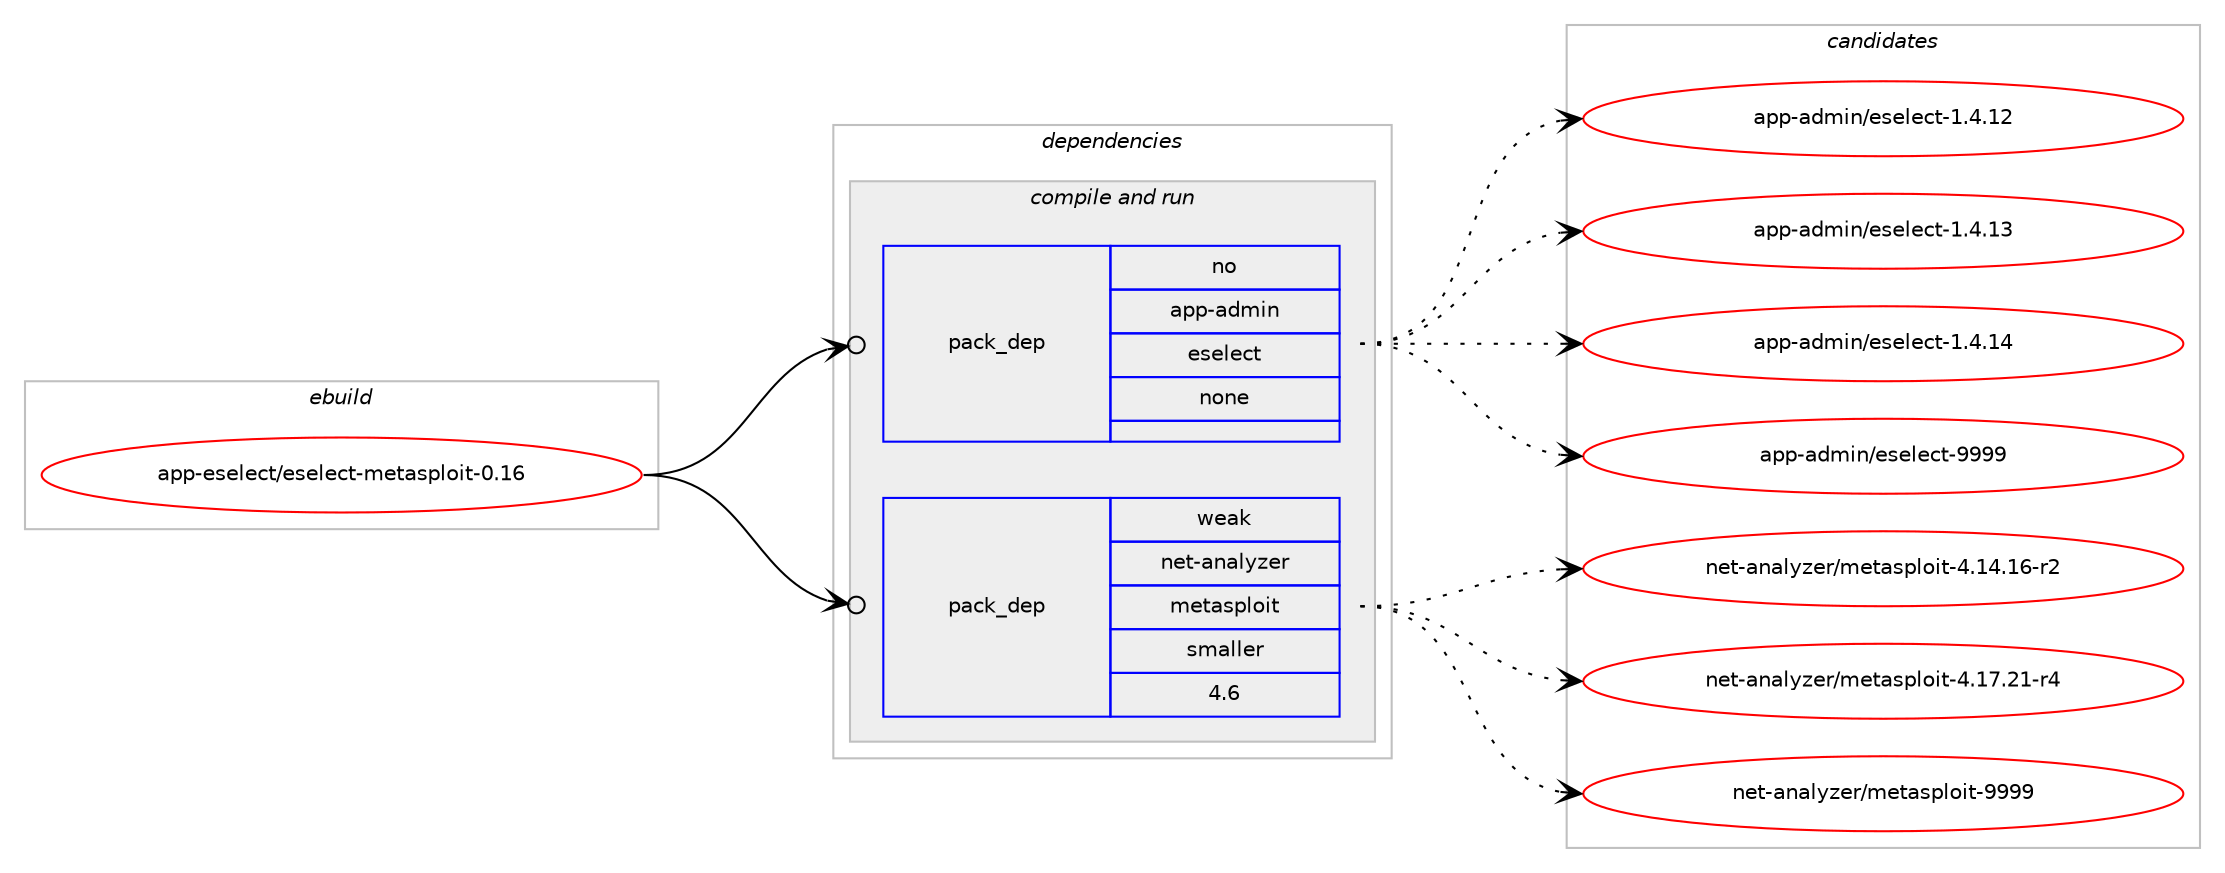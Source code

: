 digraph prolog {

# *************
# Graph options
# *************

newrank=true;
concentrate=true;
compound=true;
graph [rankdir=LR,fontname=Helvetica,fontsize=10,ranksep=1.5];#, ranksep=2.5, nodesep=0.2];
edge  [arrowhead=vee];
node  [fontname=Helvetica,fontsize=10];

# **********
# The ebuild
# **********

subgraph cluster_leftcol {
color=gray;
rank=same;
label=<<i>ebuild</i>>;
id [label="app-eselect/eselect-metasploit-0.16", color=red, width=4, href="../app-eselect/eselect-metasploit-0.16.svg"];
}

# ****************
# The dependencies
# ****************

subgraph cluster_midcol {
color=gray;
label=<<i>dependencies</i>>;
subgraph cluster_compile {
fillcolor="#eeeeee";
style=filled;
label=<<i>compile</i>>;
}
subgraph cluster_compileandrun {
fillcolor="#eeeeee";
style=filled;
label=<<i>compile and run</i>>;
subgraph pack921219 {
dependency1293604 [label=<<TABLE BORDER="0" CELLBORDER="1" CELLSPACING="0" CELLPADDING="4" WIDTH="220"><TR><TD ROWSPAN="6" CELLPADDING="30">pack_dep</TD></TR><TR><TD WIDTH="110">no</TD></TR><TR><TD>app-admin</TD></TR><TR><TD>eselect</TD></TR><TR><TD>none</TD></TR><TR><TD></TD></TR></TABLE>>, shape=none, color=blue];
}
id:e -> dependency1293604:w [weight=20,style="solid",arrowhead="odotvee"];
subgraph pack921220 {
dependency1293605 [label=<<TABLE BORDER="0" CELLBORDER="1" CELLSPACING="0" CELLPADDING="4" WIDTH="220"><TR><TD ROWSPAN="6" CELLPADDING="30">pack_dep</TD></TR><TR><TD WIDTH="110">weak</TD></TR><TR><TD>net-analyzer</TD></TR><TR><TD>metasploit</TD></TR><TR><TD>smaller</TD></TR><TR><TD>4.6</TD></TR></TABLE>>, shape=none, color=blue];
}
id:e -> dependency1293605:w [weight=20,style="solid",arrowhead="odotvee"];
}
subgraph cluster_run {
fillcolor="#eeeeee";
style=filled;
label=<<i>run</i>>;
}
}

# **************
# The candidates
# **************

subgraph cluster_choices {
rank=same;
color=gray;
label=<<i>candidates</i>>;

subgraph choice921219 {
color=black;
nodesep=1;
choice971121124597100109105110471011151011081019911645494652464950 [label="app-admin/eselect-1.4.12", color=red, width=4,href="../app-admin/eselect-1.4.12.svg"];
choice971121124597100109105110471011151011081019911645494652464951 [label="app-admin/eselect-1.4.13", color=red, width=4,href="../app-admin/eselect-1.4.13.svg"];
choice971121124597100109105110471011151011081019911645494652464952 [label="app-admin/eselect-1.4.14", color=red, width=4,href="../app-admin/eselect-1.4.14.svg"];
choice97112112459710010910511047101115101108101991164557575757 [label="app-admin/eselect-9999", color=red, width=4,href="../app-admin/eselect-9999.svg"];
dependency1293604:e -> choice971121124597100109105110471011151011081019911645494652464950:w [style=dotted,weight="100"];
dependency1293604:e -> choice971121124597100109105110471011151011081019911645494652464951:w [style=dotted,weight="100"];
dependency1293604:e -> choice971121124597100109105110471011151011081019911645494652464952:w [style=dotted,weight="100"];
dependency1293604:e -> choice97112112459710010910511047101115101108101991164557575757:w [style=dotted,weight="100"];
}
subgraph choice921220 {
color=black;
nodesep=1;
choice110101116459711097108121122101114471091011169711511210811110511645524649524649544511450 [label="net-analyzer/metasploit-4.14.16-r2", color=red, width=4,href="../net-analyzer/metasploit-4.14.16-r2.svg"];
choice110101116459711097108121122101114471091011169711511210811110511645524649554650494511452 [label="net-analyzer/metasploit-4.17.21-r4", color=red, width=4,href="../net-analyzer/metasploit-4.17.21-r4.svg"];
choice11010111645971109710812112210111447109101116971151121081111051164557575757 [label="net-analyzer/metasploit-9999", color=red, width=4,href="../net-analyzer/metasploit-9999.svg"];
dependency1293605:e -> choice110101116459711097108121122101114471091011169711511210811110511645524649524649544511450:w [style=dotted,weight="100"];
dependency1293605:e -> choice110101116459711097108121122101114471091011169711511210811110511645524649554650494511452:w [style=dotted,weight="100"];
dependency1293605:e -> choice11010111645971109710812112210111447109101116971151121081111051164557575757:w [style=dotted,weight="100"];
}
}

}
